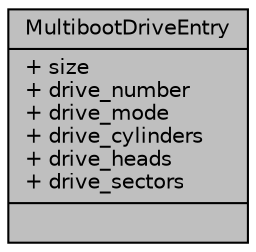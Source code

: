 digraph "MultibootDriveEntry"
{
 // LATEX_PDF_SIZE
  edge [fontname="Helvetica",fontsize="10",labelfontname="Helvetica",labelfontsize="10"];
  node [fontname="Helvetica",fontsize="10",shape=record];
  Node1 [label="{MultibootDriveEntry\n|+ size\l+ drive_number\l+ drive_mode\l+ drive_cylinders\l+ drive_heads\l+ drive_sectors\l|}",height=0.2,width=0.4,color="black", fillcolor="grey75", style="filled", fontcolor="black",tooltip=" "];
}

